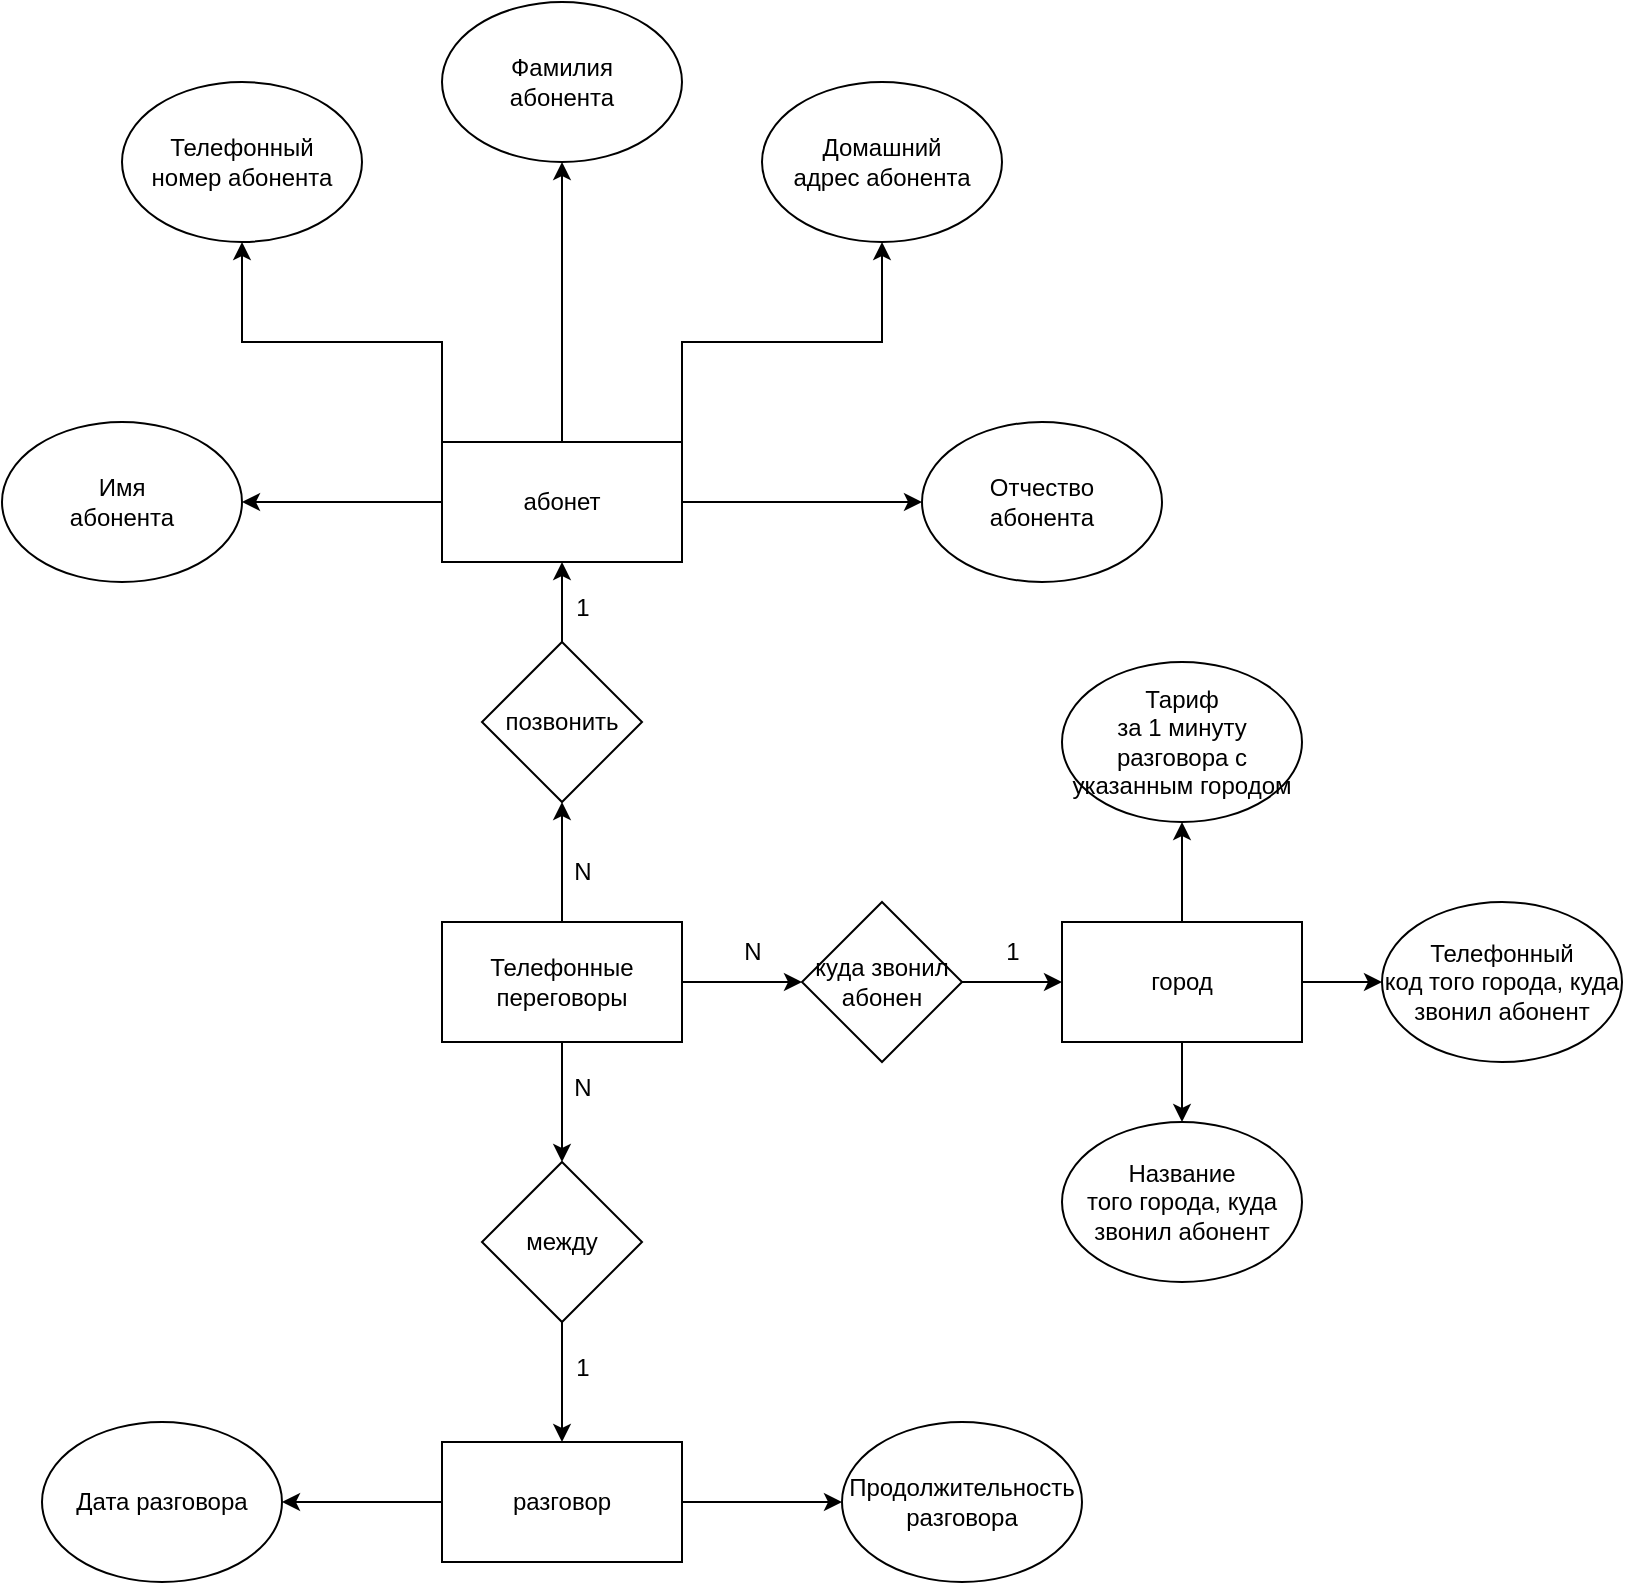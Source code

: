 <mxfile version="22.1.3" type="github">
  <diagram id="R2lEEEUBdFMjLlhIrx00" name="Page-1">
    <mxGraphModel dx="1728" dy="2063" grid="1" gridSize="10" guides="1" tooltips="1" connect="1" arrows="1" fold="1" page="1" pageScale="1" pageWidth="850" pageHeight="1100" math="0" shadow="0" extFonts="Permanent Marker^https://fonts.googleapis.com/css?family=Permanent+Marker">
      <root>
        <mxCell id="0" />
        <mxCell id="1" parent="0" />
        <mxCell id="1X2i5WTmydFccMxex6lj-3" value="" style="edgeStyle=orthogonalEdgeStyle;rounded=0;orthogonalLoop=1;jettySize=auto;html=1;" edge="1" parent="1" source="1X2i5WTmydFccMxex6lj-1" target="1X2i5WTmydFccMxex6lj-2">
          <mxGeometry relative="1" as="geometry" />
        </mxCell>
        <mxCell id="1X2i5WTmydFccMxex6lj-7" value="" style="edgeStyle=orthogonalEdgeStyle;rounded=0;orthogonalLoop=1;jettySize=auto;html=1;" edge="1" parent="1" source="1X2i5WTmydFccMxex6lj-1" target="1X2i5WTmydFccMxex6lj-6">
          <mxGeometry relative="1" as="geometry" />
        </mxCell>
        <mxCell id="1X2i5WTmydFccMxex6lj-47" style="edgeStyle=orthogonalEdgeStyle;rounded=0;orthogonalLoop=1;jettySize=auto;html=1;" edge="1" parent="1" source="1X2i5WTmydFccMxex6lj-1" target="1X2i5WTmydFccMxex6lj-46">
          <mxGeometry relative="1" as="geometry" />
        </mxCell>
        <mxCell id="1X2i5WTmydFccMxex6lj-1" value="Телефонные&lt;br/&gt;переговоры" style="rounded=0;whiteSpace=wrap;html=1;" vertex="1" parent="1">
          <mxGeometry x="360" y="260" width="120" height="60" as="geometry" />
        </mxCell>
        <mxCell id="1X2i5WTmydFccMxex6lj-11" value="" style="edgeStyle=orthogonalEdgeStyle;rounded=0;orthogonalLoop=1;jettySize=auto;html=1;" edge="1" parent="1" source="1X2i5WTmydFccMxex6lj-2" target="1X2i5WTmydFccMxex6lj-10">
          <mxGeometry relative="1" as="geometry" />
        </mxCell>
        <mxCell id="1X2i5WTmydFccMxex6lj-2" value="между" style="rhombus;whiteSpace=wrap;html=1;rounded=0;" vertex="1" parent="1">
          <mxGeometry x="380" y="380" width="80" height="80" as="geometry" />
        </mxCell>
        <mxCell id="1X2i5WTmydFccMxex6lj-9" value="" style="edgeStyle=orthogonalEdgeStyle;rounded=0;orthogonalLoop=1;jettySize=auto;html=1;" edge="1" parent="1" source="1X2i5WTmydFccMxex6lj-6" target="1X2i5WTmydFccMxex6lj-8">
          <mxGeometry relative="1" as="geometry" />
        </mxCell>
        <mxCell id="1X2i5WTmydFccMxex6lj-37" value="" style="edgeStyle=orthogonalEdgeStyle;rounded=0;orthogonalLoop=1;jettySize=auto;html=1;exitX=1;exitY=0.5;exitDx=0;exitDy=0;" edge="1" parent="1" source="1X2i5WTmydFccMxex6lj-46" target="1X2i5WTmydFccMxex6lj-36">
          <mxGeometry relative="1" as="geometry" />
        </mxCell>
        <mxCell id="1X2i5WTmydFccMxex6lj-6" value="позвонить" style="rhombus;whiteSpace=wrap;html=1;rounded=0;" vertex="1" parent="1">
          <mxGeometry x="380" y="120" width="80" height="80" as="geometry" />
        </mxCell>
        <mxCell id="1X2i5WTmydFccMxex6lj-15" value="" style="edgeStyle=orthogonalEdgeStyle;rounded=0;orthogonalLoop=1;jettySize=auto;html=1;" edge="1" parent="1" source="1X2i5WTmydFccMxex6lj-8" target="1X2i5WTmydFccMxex6lj-16">
          <mxGeometry relative="1" as="geometry">
            <mxPoint x="260" y="-10.0" as="targetPoint" />
          </mxGeometry>
        </mxCell>
        <mxCell id="1X2i5WTmydFccMxex6lj-19" value="" style="edgeStyle=orthogonalEdgeStyle;rounded=0;orthogonalLoop=1;jettySize=auto;html=1;entryX=0;entryY=0.5;entryDx=0;entryDy=0;" edge="1" parent="1" source="1X2i5WTmydFccMxex6lj-8" target="1X2i5WTmydFccMxex6lj-20">
          <mxGeometry relative="1" as="geometry">
            <mxPoint x="580" y="-10.0" as="targetPoint" />
          </mxGeometry>
        </mxCell>
        <mxCell id="1X2i5WTmydFccMxex6lj-24" value="" style="edgeStyle=orthogonalEdgeStyle;rounded=0;orthogonalLoop=1;jettySize=auto;html=1;" edge="1" parent="1" source="1X2i5WTmydFccMxex6lj-8" target="1X2i5WTmydFccMxex6lj-23">
          <mxGeometry relative="1" as="geometry" />
        </mxCell>
        <mxCell id="1X2i5WTmydFccMxex6lj-26" style="edgeStyle=orthogonalEdgeStyle;rounded=0;orthogonalLoop=1;jettySize=auto;html=1;exitX=0;exitY=0;exitDx=0;exitDy=0;" edge="1" parent="1" source="1X2i5WTmydFccMxex6lj-8" target="1X2i5WTmydFccMxex6lj-25">
          <mxGeometry relative="1" as="geometry" />
        </mxCell>
        <mxCell id="1X2i5WTmydFccMxex6lj-41" style="edgeStyle=orthogonalEdgeStyle;rounded=0;orthogonalLoop=1;jettySize=auto;html=1;exitX=1;exitY=0;exitDx=0;exitDy=0;entryX=0.5;entryY=1;entryDx=0;entryDy=0;" edge="1" parent="1" source="1X2i5WTmydFccMxex6lj-8" target="1X2i5WTmydFccMxex6lj-40">
          <mxGeometry relative="1" as="geometry" />
        </mxCell>
        <mxCell id="1X2i5WTmydFccMxex6lj-8" value="абонет" style="whiteSpace=wrap;html=1;rounded=0;" vertex="1" parent="1">
          <mxGeometry x="360" y="20" width="120" height="60" as="geometry" />
        </mxCell>
        <mxCell id="1X2i5WTmydFccMxex6lj-31" style="edgeStyle=orthogonalEdgeStyle;rounded=0;orthogonalLoop=1;jettySize=auto;html=1;exitX=0;exitY=0.5;exitDx=0;exitDy=0;entryX=1;entryY=0.5;entryDx=0;entryDy=0;" edge="1" parent="1" source="1X2i5WTmydFccMxex6lj-10" target="1X2i5WTmydFccMxex6lj-30">
          <mxGeometry relative="1" as="geometry" />
        </mxCell>
        <mxCell id="1X2i5WTmydFccMxex6lj-33" style="edgeStyle=orthogonalEdgeStyle;rounded=0;orthogonalLoop=1;jettySize=auto;html=1;exitX=1;exitY=0.5;exitDx=0;exitDy=0;entryX=0;entryY=0.5;entryDx=0;entryDy=0;" edge="1" parent="1" source="1X2i5WTmydFccMxex6lj-10" target="1X2i5WTmydFccMxex6lj-32">
          <mxGeometry relative="1" as="geometry" />
        </mxCell>
        <mxCell id="1X2i5WTmydFccMxex6lj-10" value="разговор" style="whiteSpace=wrap;html=1;rounded=0;" vertex="1" parent="1">
          <mxGeometry x="360" y="520" width="120" height="60" as="geometry" />
        </mxCell>
        <mxCell id="1X2i5WTmydFccMxex6lj-16" value="Имя&lt;br/&gt;абонента" style="ellipse;whiteSpace=wrap;html=1;" vertex="1" parent="1">
          <mxGeometry x="140" y="10.0" width="120" height="80" as="geometry" />
        </mxCell>
        <mxCell id="1X2i5WTmydFccMxex6lj-20" value="Отчество&lt;br/&gt;абонента" style="ellipse;whiteSpace=wrap;html=1;" vertex="1" parent="1">
          <mxGeometry x="600" y="10" width="120" height="80" as="geometry" />
        </mxCell>
        <mxCell id="1X2i5WTmydFccMxex6lj-23" value="Фамилия&lt;br/&gt;абонента" style="ellipse;whiteSpace=wrap;html=1;" vertex="1" parent="1">
          <mxGeometry x="360" y="-200" width="120" height="80" as="geometry" />
        </mxCell>
        <mxCell id="1X2i5WTmydFccMxex6lj-25" value="Телефонный&lt;br/&gt;номер абонента" style="ellipse;whiteSpace=wrap;html=1;" vertex="1" parent="1">
          <mxGeometry x="200" y="-160" width="120" height="80" as="geometry" />
        </mxCell>
        <mxCell id="1X2i5WTmydFccMxex6lj-27" value="Телефонный&lt;br/&gt;код того города, куда звонил абонент" style="ellipse;whiteSpace=wrap;html=1;" vertex="1" parent="1">
          <mxGeometry x="830" y="250" width="120" height="80" as="geometry" />
        </mxCell>
        <mxCell id="1X2i5WTmydFccMxex6lj-30" value="Дата разговора" style="ellipse;whiteSpace=wrap;html=1;" vertex="1" parent="1">
          <mxGeometry x="160" y="510" width="120" height="80" as="geometry" />
        </mxCell>
        <mxCell id="1X2i5WTmydFccMxex6lj-32" value="Продолжительность&lt;br/&gt;разговора" style="ellipse;whiteSpace=wrap;html=1;" vertex="1" parent="1">
          <mxGeometry x="560" y="510" width="120" height="80" as="geometry" />
        </mxCell>
        <mxCell id="1X2i5WTmydFccMxex6lj-34" value="Название&lt;br/&gt;того города, куда звонил абонент" style="ellipse;whiteSpace=wrap;html=1;" vertex="1" parent="1">
          <mxGeometry x="670" y="360" width="120" height="80" as="geometry" />
        </mxCell>
        <mxCell id="1X2i5WTmydFccMxex6lj-38" style="edgeStyle=orthogonalEdgeStyle;rounded=0;orthogonalLoop=1;jettySize=auto;html=1;" edge="1" parent="1" source="1X2i5WTmydFccMxex6lj-36" target="1X2i5WTmydFccMxex6lj-34">
          <mxGeometry relative="1" as="geometry" />
        </mxCell>
        <mxCell id="1X2i5WTmydFccMxex6lj-39" style="edgeStyle=orthogonalEdgeStyle;rounded=0;orthogonalLoop=1;jettySize=auto;html=1;exitX=1;exitY=0.5;exitDx=0;exitDy=0;entryX=0;entryY=0.5;entryDx=0;entryDy=0;" edge="1" parent="1" source="1X2i5WTmydFccMxex6lj-36" target="1X2i5WTmydFccMxex6lj-27">
          <mxGeometry relative="1" as="geometry" />
        </mxCell>
        <mxCell id="1X2i5WTmydFccMxex6lj-49" style="edgeStyle=orthogonalEdgeStyle;rounded=0;orthogonalLoop=1;jettySize=auto;html=1;entryX=0.5;entryY=1;entryDx=0;entryDy=0;" edge="1" parent="1" source="1X2i5WTmydFccMxex6lj-36" target="1X2i5WTmydFccMxex6lj-50">
          <mxGeometry relative="1" as="geometry">
            <mxPoint x="730" y="210" as="targetPoint" />
          </mxGeometry>
        </mxCell>
        <mxCell id="1X2i5WTmydFccMxex6lj-36" value="город" style="whiteSpace=wrap;html=1;rounded=0;" vertex="1" parent="1">
          <mxGeometry x="670" y="260" width="120" height="60" as="geometry" />
        </mxCell>
        <mxCell id="1X2i5WTmydFccMxex6lj-40" value="Домашний&lt;br/&gt;адрес абонента" style="ellipse;whiteSpace=wrap;html=1;" vertex="1" parent="1">
          <mxGeometry x="520" y="-160" width="120" height="80" as="geometry" />
        </mxCell>
        <mxCell id="1X2i5WTmydFccMxex6lj-42" value="N" style="text;html=1;align=center;verticalAlign=middle;resizable=0;points=[];autosize=1;strokeColor=none;fillColor=none;" vertex="1" parent="1">
          <mxGeometry x="415" y="220" width="30" height="30" as="geometry" />
        </mxCell>
        <mxCell id="1X2i5WTmydFccMxex6lj-43" value="1" style="text;html=1;align=center;verticalAlign=middle;resizable=0;points=[];autosize=1;strokeColor=none;fillColor=none;" vertex="1" parent="1">
          <mxGeometry x="415" y="88" width="30" height="30" as="geometry" />
        </mxCell>
        <mxCell id="1X2i5WTmydFccMxex6lj-44" value="N" style="text;html=1;align=center;verticalAlign=middle;resizable=0;points=[];autosize=1;strokeColor=none;fillColor=none;" vertex="1" parent="1">
          <mxGeometry x="500" y="260" width="30" height="30" as="geometry" />
        </mxCell>
        <mxCell id="1X2i5WTmydFccMxex6lj-46" value="куда звонил абонен" style="rhombus;whiteSpace=wrap;html=1;" vertex="1" parent="1">
          <mxGeometry x="540" y="250" width="80" height="80" as="geometry" />
        </mxCell>
        <mxCell id="1X2i5WTmydFccMxex6lj-48" value="1" style="text;html=1;align=center;verticalAlign=middle;resizable=0;points=[];autosize=1;strokeColor=none;fillColor=none;" vertex="1" parent="1">
          <mxGeometry x="630" y="260" width="30" height="30" as="geometry" />
        </mxCell>
        <mxCell id="1X2i5WTmydFccMxex6lj-50" value="Тариф&lt;br/&gt;за 1 минуту разговора с указанным городом" style="ellipse;whiteSpace=wrap;html=1;" vertex="1" parent="1">
          <mxGeometry x="670" y="130" width="120" height="80" as="geometry" />
        </mxCell>
        <mxCell id="1X2i5WTmydFccMxex6lj-51" value="N" style="text;html=1;align=center;verticalAlign=middle;resizable=0;points=[];autosize=1;strokeColor=none;fillColor=none;" vertex="1" parent="1">
          <mxGeometry x="415" y="328" width="30" height="30" as="geometry" />
        </mxCell>
        <mxCell id="1X2i5WTmydFccMxex6lj-52" value="1" style="text;html=1;align=center;verticalAlign=middle;resizable=0;points=[];autosize=1;strokeColor=none;fillColor=none;" vertex="1" parent="1">
          <mxGeometry x="415" y="468" width="30" height="30" as="geometry" />
        </mxCell>
      </root>
    </mxGraphModel>
  </diagram>
</mxfile>
